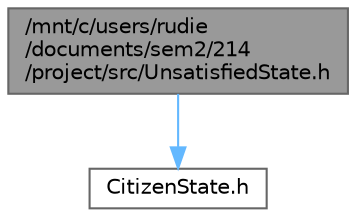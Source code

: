 digraph "/mnt/c/users/rudie/documents/sem2/214/project/src/UnsatisfiedState.h"
{
 // LATEX_PDF_SIZE
  bgcolor="transparent";
  edge [fontname=Helvetica,fontsize=10,labelfontname=Helvetica,labelfontsize=10];
  node [fontname=Helvetica,fontsize=10,shape=box,height=0.2,width=0.4];
  Node1 [id="Node000001",label="/mnt/c/users/rudie\l/documents/sem2/214\l/project/src/UnsatisfiedState.h",height=0.2,width=0.4,color="gray40", fillcolor="grey60", style="filled", fontcolor="black",tooltip="Declaration of the UnsatisfiedState class."];
  Node1 -> Node2 [id="edge2_Node000001_Node000002",color="steelblue1",style="solid",tooltip=" "];
  Node2 [id="Node000002",label="CitizenState.h",height=0.2,width=0.4,color="grey40", fillcolor="white", style="filled",URL="$CitizenState_8h.html",tooltip="Declaration of the CitizenState class."];
}
